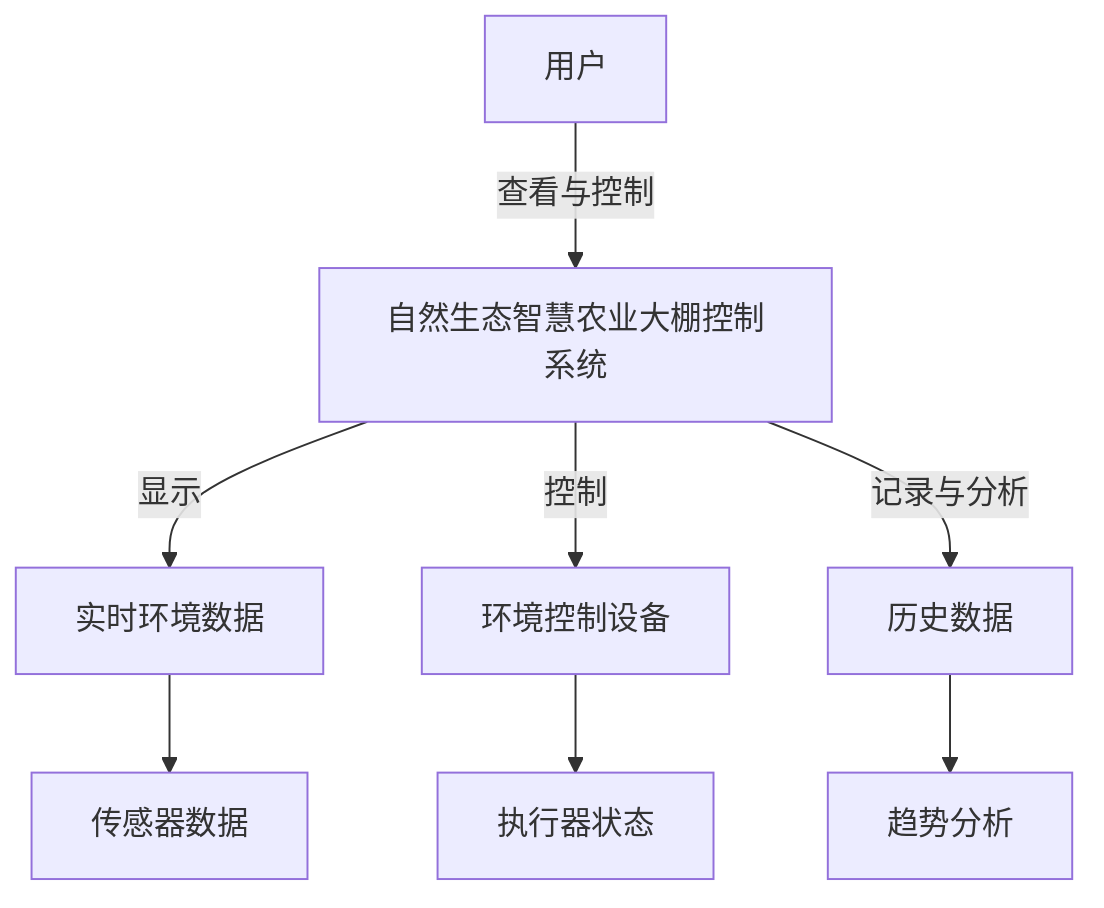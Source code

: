 graph TD
    A[用户] -->|查看与控制| B[自然生态智慧农业大棚控制系统]
    B -->|显示| C[实时环境数据]
    B -->|控制| D[环境控制设备]
    B -->|记录与分析| E[历史数据]
  
    C --> F[传感器数据]
    D --> G[执行器状态]
    E --> H[趋势分析]